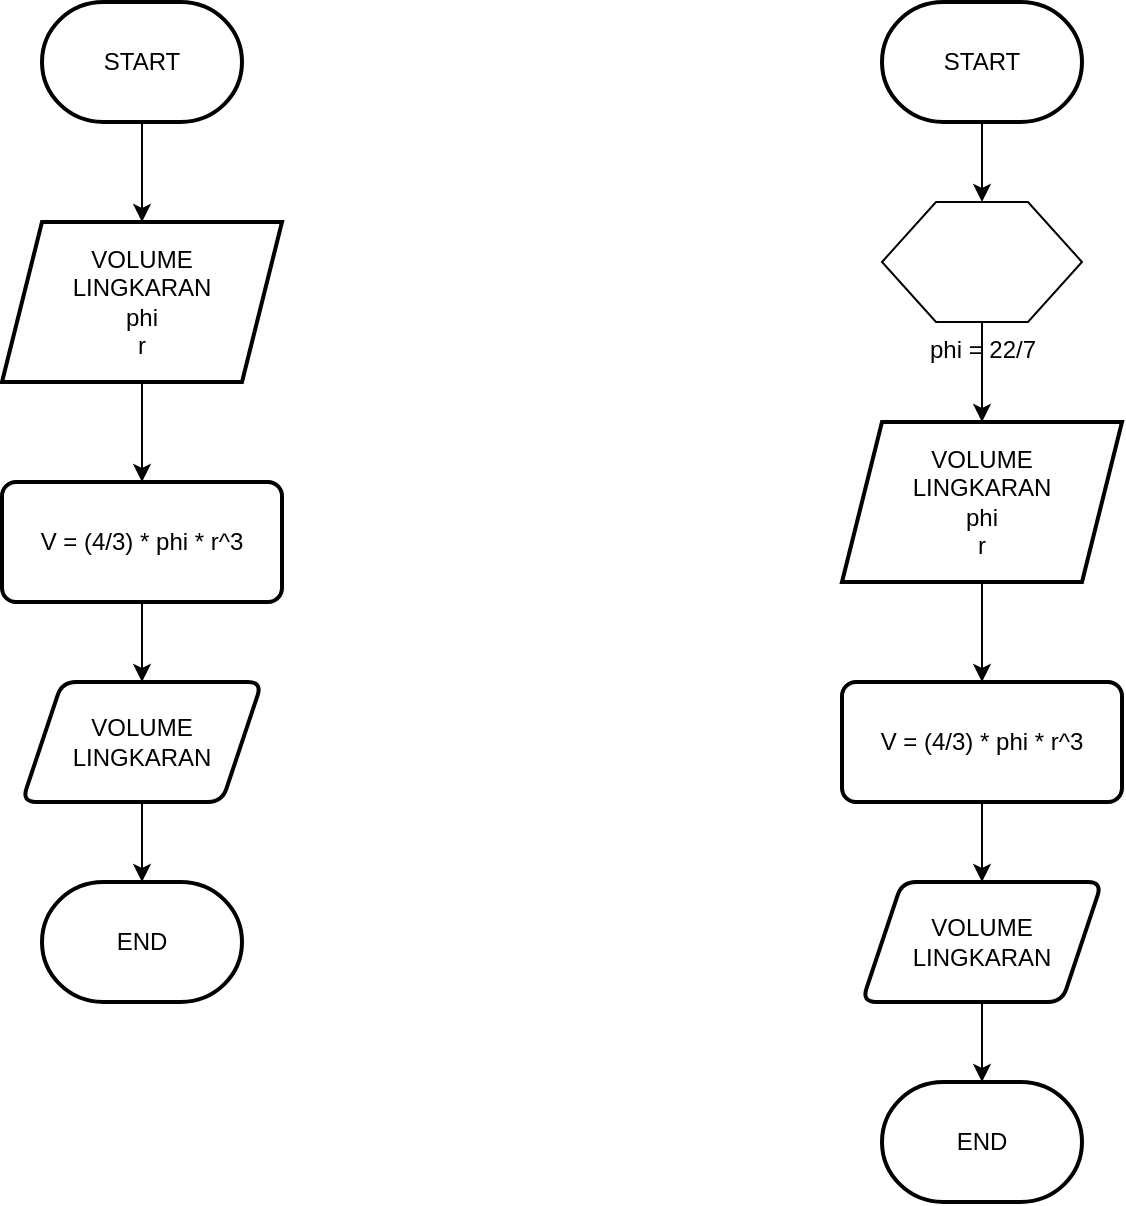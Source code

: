 <mxfile version="22.1.7" type="github">
  <diagram name="Halaman-1" id="KOy_Ci9huCZcaGlgWq4v">
    <mxGraphModel dx="978" dy="496" grid="1" gridSize="10" guides="1" tooltips="1" connect="1" arrows="1" fold="1" page="1" pageScale="1" pageWidth="827" pageHeight="1169" math="0" shadow="0">
      <root>
        <mxCell id="0" />
        <mxCell id="1" parent="0" />
        <mxCell id="tXMpjYF7gjh7UblVH9AT-4" value="" style="edgeStyle=orthogonalEdgeStyle;rounded=0;orthogonalLoop=1;jettySize=auto;html=1;" edge="1" parent="1" source="tXMpjYF7gjh7UblVH9AT-2" target="tXMpjYF7gjh7UblVH9AT-3">
          <mxGeometry relative="1" as="geometry" />
        </mxCell>
        <mxCell id="tXMpjYF7gjh7UblVH9AT-2" value="START" style="strokeWidth=2;html=1;shape=mxgraph.flowchart.terminator;whiteSpace=wrap;" vertex="1" parent="1">
          <mxGeometry x="130" y="90" width="100" height="60" as="geometry" />
        </mxCell>
        <mxCell id="tXMpjYF7gjh7UblVH9AT-6" value="" style="edgeStyle=orthogonalEdgeStyle;rounded=0;orthogonalLoop=1;jettySize=auto;html=1;" edge="1" parent="1" source="tXMpjYF7gjh7UblVH9AT-3" target="tXMpjYF7gjh7UblVH9AT-5">
          <mxGeometry relative="1" as="geometry" />
        </mxCell>
        <mxCell id="tXMpjYF7gjh7UblVH9AT-3" value="VOLUME&lt;br&gt;LINGKARAN&lt;br&gt;phi&lt;br&gt;r" style="shape=parallelogram;perimeter=parallelogramPerimeter;whiteSpace=wrap;html=1;fixedSize=1;strokeWidth=2;" vertex="1" parent="1">
          <mxGeometry x="110" y="200" width="140" height="80" as="geometry" />
        </mxCell>
        <mxCell id="tXMpjYF7gjh7UblVH9AT-8" value="" style="edgeStyle=orthogonalEdgeStyle;rounded=0;orthogonalLoop=1;jettySize=auto;html=1;" edge="1" parent="1" source="tXMpjYF7gjh7UblVH9AT-5" target="tXMpjYF7gjh7UblVH9AT-7">
          <mxGeometry relative="1" as="geometry" />
        </mxCell>
        <mxCell id="tXMpjYF7gjh7UblVH9AT-5" value="V = (4/3) * phi * r^3" style="rounded=1;whiteSpace=wrap;html=1;absoluteArcSize=1;arcSize=14;strokeWidth=2;" vertex="1" parent="1">
          <mxGeometry x="110" y="330" width="140" height="60" as="geometry" />
        </mxCell>
        <mxCell id="tXMpjYF7gjh7UblVH9AT-10" value="" style="edgeStyle=orthogonalEdgeStyle;rounded=0;orthogonalLoop=1;jettySize=auto;html=1;" edge="1" parent="1" source="tXMpjYF7gjh7UblVH9AT-7" target="tXMpjYF7gjh7UblVH9AT-9">
          <mxGeometry relative="1" as="geometry" />
        </mxCell>
        <mxCell id="tXMpjYF7gjh7UblVH9AT-7" value="VOLUME LINGKARAN" style="shape=parallelogram;perimeter=parallelogramPerimeter;whiteSpace=wrap;html=1;fixedSize=1;rounded=1;arcSize=14;strokeWidth=2;" vertex="1" parent="1">
          <mxGeometry x="120" y="430" width="120" height="60" as="geometry" />
        </mxCell>
        <mxCell id="tXMpjYF7gjh7UblVH9AT-9" value="END" style="strokeWidth=2;html=1;shape=mxgraph.flowchart.terminator;whiteSpace=wrap;" vertex="1" parent="1">
          <mxGeometry x="130" y="530" width="100" height="60" as="geometry" />
        </mxCell>
        <mxCell id="tXMpjYF7gjh7UblVH9AT-23" value="" style="edgeStyle=orthogonalEdgeStyle;rounded=0;orthogonalLoop=1;jettySize=auto;html=1;" edge="1" parent="1" source="tXMpjYF7gjh7UblVH9AT-12" target="tXMpjYF7gjh7UblVH9AT-22">
          <mxGeometry relative="1" as="geometry" />
        </mxCell>
        <mxCell id="tXMpjYF7gjh7UblVH9AT-12" value="START" style="strokeWidth=2;html=1;shape=mxgraph.flowchart.terminator;whiteSpace=wrap;" vertex="1" parent="1">
          <mxGeometry x="550" y="90" width="100" height="60" as="geometry" />
        </mxCell>
        <mxCell id="tXMpjYF7gjh7UblVH9AT-13" value="" style="edgeStyle=orthogonalEdgeStyle;rounded=0;orthogonalLoop=1;jettySize=auto;html=1;" edge="1" parent="1" source="tXMpjYF7gjh7UblVH9AT-14" target="tXMpjYF7gjh7UblVH9AT-16">
          <mxGeometry relative="1" as="geometry" />
        </mxCell>
        <mxCell id="tXMpjYF7gjh7UblVH9AT-14" value="VOLUME&lt;br&gt;LINGKARAN&lt;br&gt;phi&lt;br&gt;r" style="shape=parallelogram;perimeter=parallelogramPerimeter;whiteSpace=wrap;html=1;fixedSize=1;strokeWidth=2;" vertex="1" parent="1">
          <mxGeometry x="530" y="300" width="140" height="80" as="geometry" />
        </mxCell>
        <mxCell id="tXMpjYF7gjh7UblVH9AT-15" value="" style="edgeStyle=orthogonalEdgeStyle;rounded=0;orthogonalLoop=1;jettySize=auto;html=1;" edge="1" parent="1" source="tXMpjYF7gjh7UblVH9AT-16" target="tXMpjYF7gjh7UblVH9AT-18">
          <mxGeometry relative="1" as="geometry" />
        </mxCell>
        <mxCell id="tXMpjYF7gjh7UblVH9AT-16" value="V = (4/3) * phi * r^3" style="rounded=1;whiteSpace=wrap;html=1;absoluteArcSize=1;arcSize=14;strokeWidth=2;" vertex="1" parent="1">
          <mxGeometry x="530" y="430" width="140" height="60" as="geometry" />
        </mxCell>
        <mxCell id="tXMpjYF7gjh7UblVH9AT-17" value="" style="edgeStyle=orthogonalEdgeStyle;rounded=0;orthogonalLoop=1;jettySize=auto;html=1;" edge="1" parent="1" source="tXMpjYF7gjh7UblVH9AT-18" target="tXMpjYF7gjh7UblVH9AT-19">
          <mxGeometry relative="1" as="geometry" />
        </mxCell>
        <mxCell id="tXMpjYF7gjh7UblVH9AT-18" value="VOLUME LINGKARAN" style="shape=parallelogram;perimeter=parallelogramPerimeter;whiteSpace=wrap;html=1;fixedSize=1;rounded=1;arcSize=14;strokeWidth=2;" vertex="1" parent="1">
          <mxGeometry x="540" y="530" width="120" height="60" as="geometry" />
        </mxCell>
        <mxCell id="tXMpjYF7gjh7UblVH9AT-19" value="END" style="strokeWidth=2;html=1;shape=mxgraph.flowchart.terminator;whiteSpace=wrap;" vertex="1" parent="1">
          <mxGeometry x="550" y="630" width="100" height="60" as="geometry" />
        </mxCell>
        <mxCell id="tXMpjYF7gjh7UblVH9AT-24" value="" style="edgeStyle=orthogonalEdgeStyle;rounded=0;orthogonalLoop=1;jettySize=auto;html=1;" edge="1" parent="1" source="tXMpjYF7gjh7UblVH9AT-22" target="tXMpjYF7gjh7UblVH9AT-14">
          <mxGeometry relative="1" as="geometry" />
        </mxCell>
        <mxCell id="tXMpjYF7gjh7UblVH9AT-22" value="phi = 22/7" style="verticalLabelPosition=bottom;verticalAlign=top;html=1;shape=hexagon;perimeter=hexagonPerimeter2;arcSize=6;size=0.27;" vertex="1" parent="1">
          <mxGeometry x="550" y="190" width="100" height="60" as="geometry" />
        </mxCell>
      </root>
    </mxGraphModel>
  </diagram>
</mxfile>
